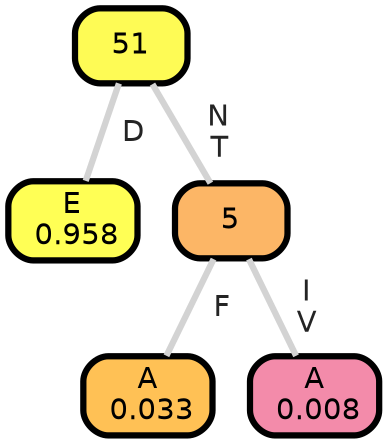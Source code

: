graph Tree {
node [shape=box, style="filled, rounded",color="black",penwidth="3",fontcolor="black",                 fontname=helvetica] ;
graph [ranksep="0 equally", splines=straight,                 bgcolor=transparent, dpi=200] ;
edge [fontname=helvetica, fontweight=bold,fontcolor=grey14,color=lightgray] ;
0 [label="E
 0.958", fillcolor="#ffff55"] ;
1 [label="51", fillcolor="#fefb55"] ;
2 [label="A
 0.033", fillcolor="#ffc155"] ;
3 [label="5", fillcolor="#fcb666"] ;
4 [label="A
 0.008", fillcolor="#f38baa"] ;
1 -- 0 [label=" D",penwidth=3] ;
1 -- 3 [label=" N\n T",penwidth=3] ;
3 -- 2 [label=" F",penwidth=3] ;
3 -- 4 [label=" I\n V",penwidth=3] ;
{rank = same;}}
